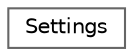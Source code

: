 digraph "Graphical Class Hierarchy"
{
 // LATEX_PDF_SIZE
  bgcolor="transparent";
  edge [fontname=Helvetica,fontsize=10,labelfontname=Helvetica,labelfontsize=10];
  node [fontname=Helvetica,fontsize=10,shape=box,height=0.2,width=0.4];
  rankdir="LR";
  Node0 [id="Node000000",label="Settings",height=0.2,width=0.4,color="grey40", fillcolor="white", style="filled",URL="$structSettings.html",tooltip="A structure to hold various settings for the application."];
}
